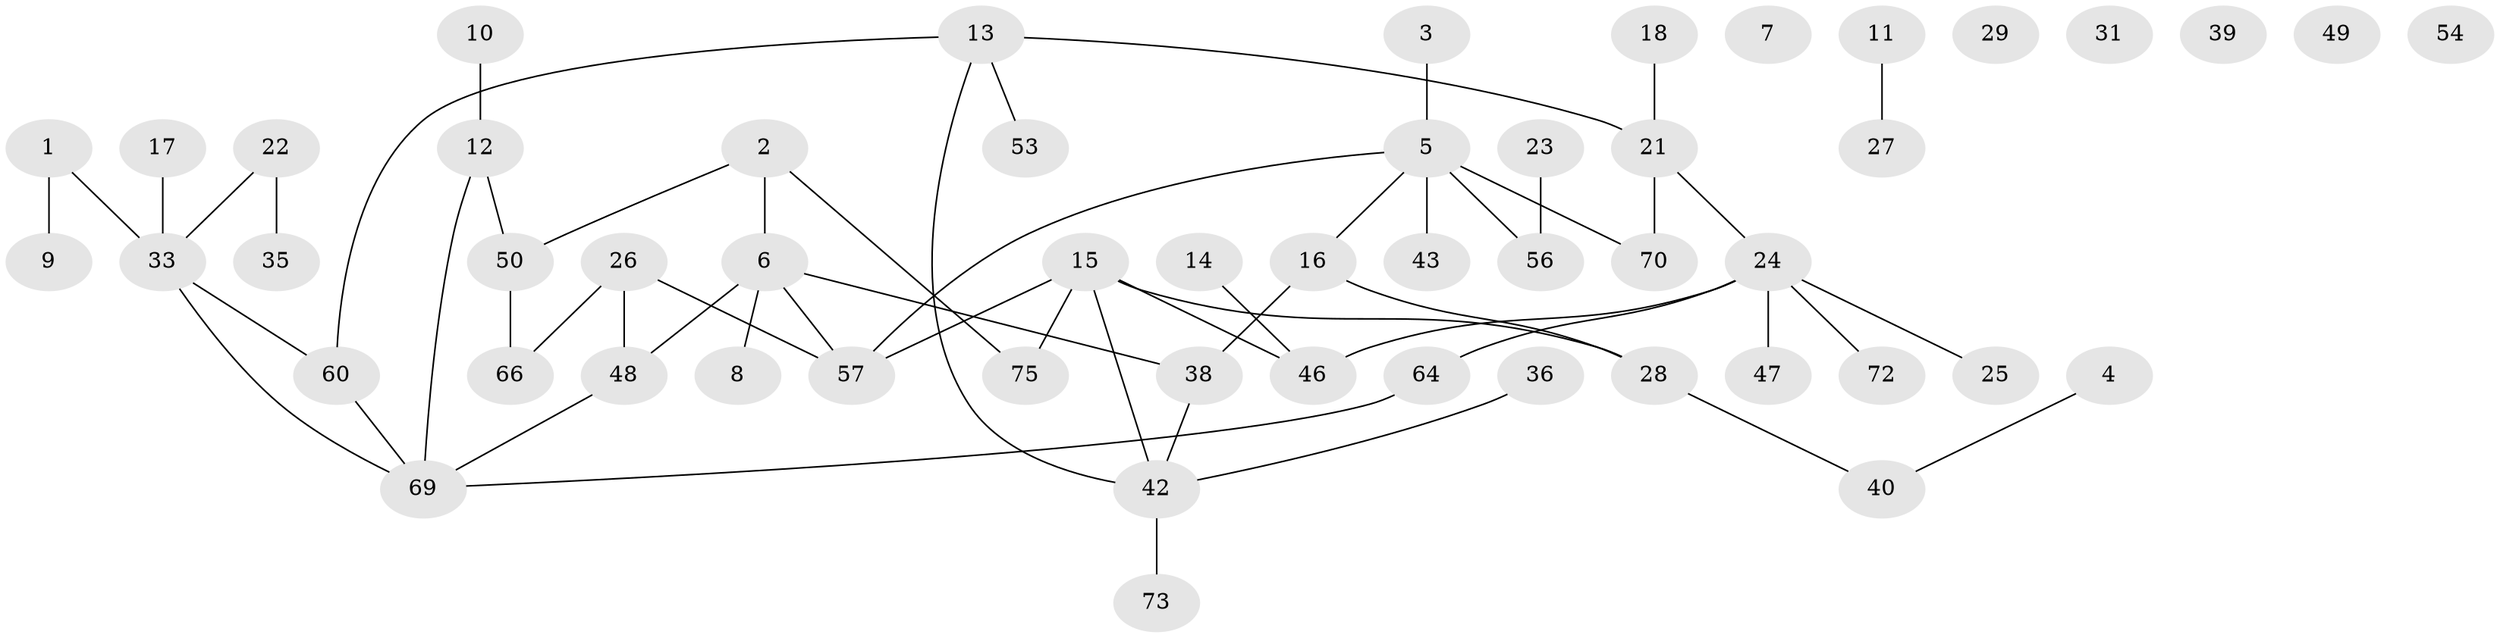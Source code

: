 // Generated by graph-tools (version 1.1) at 2025/23/03/03/25 07:23:24]
// undirected, 53 vertices, 57 edges
graph export_dot {
graph [start="1"]
  node [color=gray90,style=filled];
  1;
  2 [super="+52"];
  3;
  4;
  5 [super="+20"];
  6 [super="+74"];
  7 [super="+37"];
  8;
  9 [super="+65"];
  10;
  11 [super="+71"];
  12 [super="+59"];
  13 [super="+30"];
  14 [super="+63"];
  15 [super="+19"];
  16 [super="+62"];
  17;
  18;
  21 [super="+55"];
  22;
  23 [super="+32"];
  24 [super="+44"];
  25;
  26 [super="+51"];
  27;
  28 [super="+45"];
  29;
  31;
  33 [super="+34"];
  35 [super="+68"];
  36;
  38;
  39;
  40 [super="+41"];
  42 [super="+58"];
  43 [super="+67"];
  46;
  47;
  48;
  49;
  50 [super="+61"];
  53 [super="+76"];
  54;
  56;
  57 [super="+78"];
  60;
  64;
  66;
  69 [super="+77"];
  70;
  72;
  73;
  75;
  1 -- 9;
  1 -- 33;
  2 -- 50;
  2 -- 75;
  2 -- 6;
  3 -- 5;
  4 -- 40;
  5 -- 43;
  5 -- 56;
  5 -- 70;
  5 -- 16;
  5 -- 57;
  6 -- 8;
  6 -- 38;
  6 -- 48;
  6 -- 57;
  10 -- 12;
  11 -- 27;
  12 -- 50;
  12 -- 69;
  13 -- 42;
  13 -- 21;
  13 -- 53;
  13 -- 60;
  14 -- 46;
  15 -- 28;
  15 -- 75;
  15 -- 57;
  15 -- 42;
  15 -- 46;
  16 -- 38;
  16 -- 28;
  17 -- 33;
  18 -- 21;
  21 -- 70;
  21 -- 24;
  22 -- 33;
  22 -- 35;
  23 -- 56;
  24 -- 46;
  24 -- 47;
  24 -- 64;
  24 -- 25;
  24 -- 72;
  26 -- 57;
  26 -- 48;
  26 -- 66;
  28 -- 40;
  33 -- 60;
  33 -- 69;
  36 -- 42;
  38 -- 42;
  42 -- 73;
  48 -- 69;
  50 -- 66;
  60 -- 69;
  64 -- 69;
}
